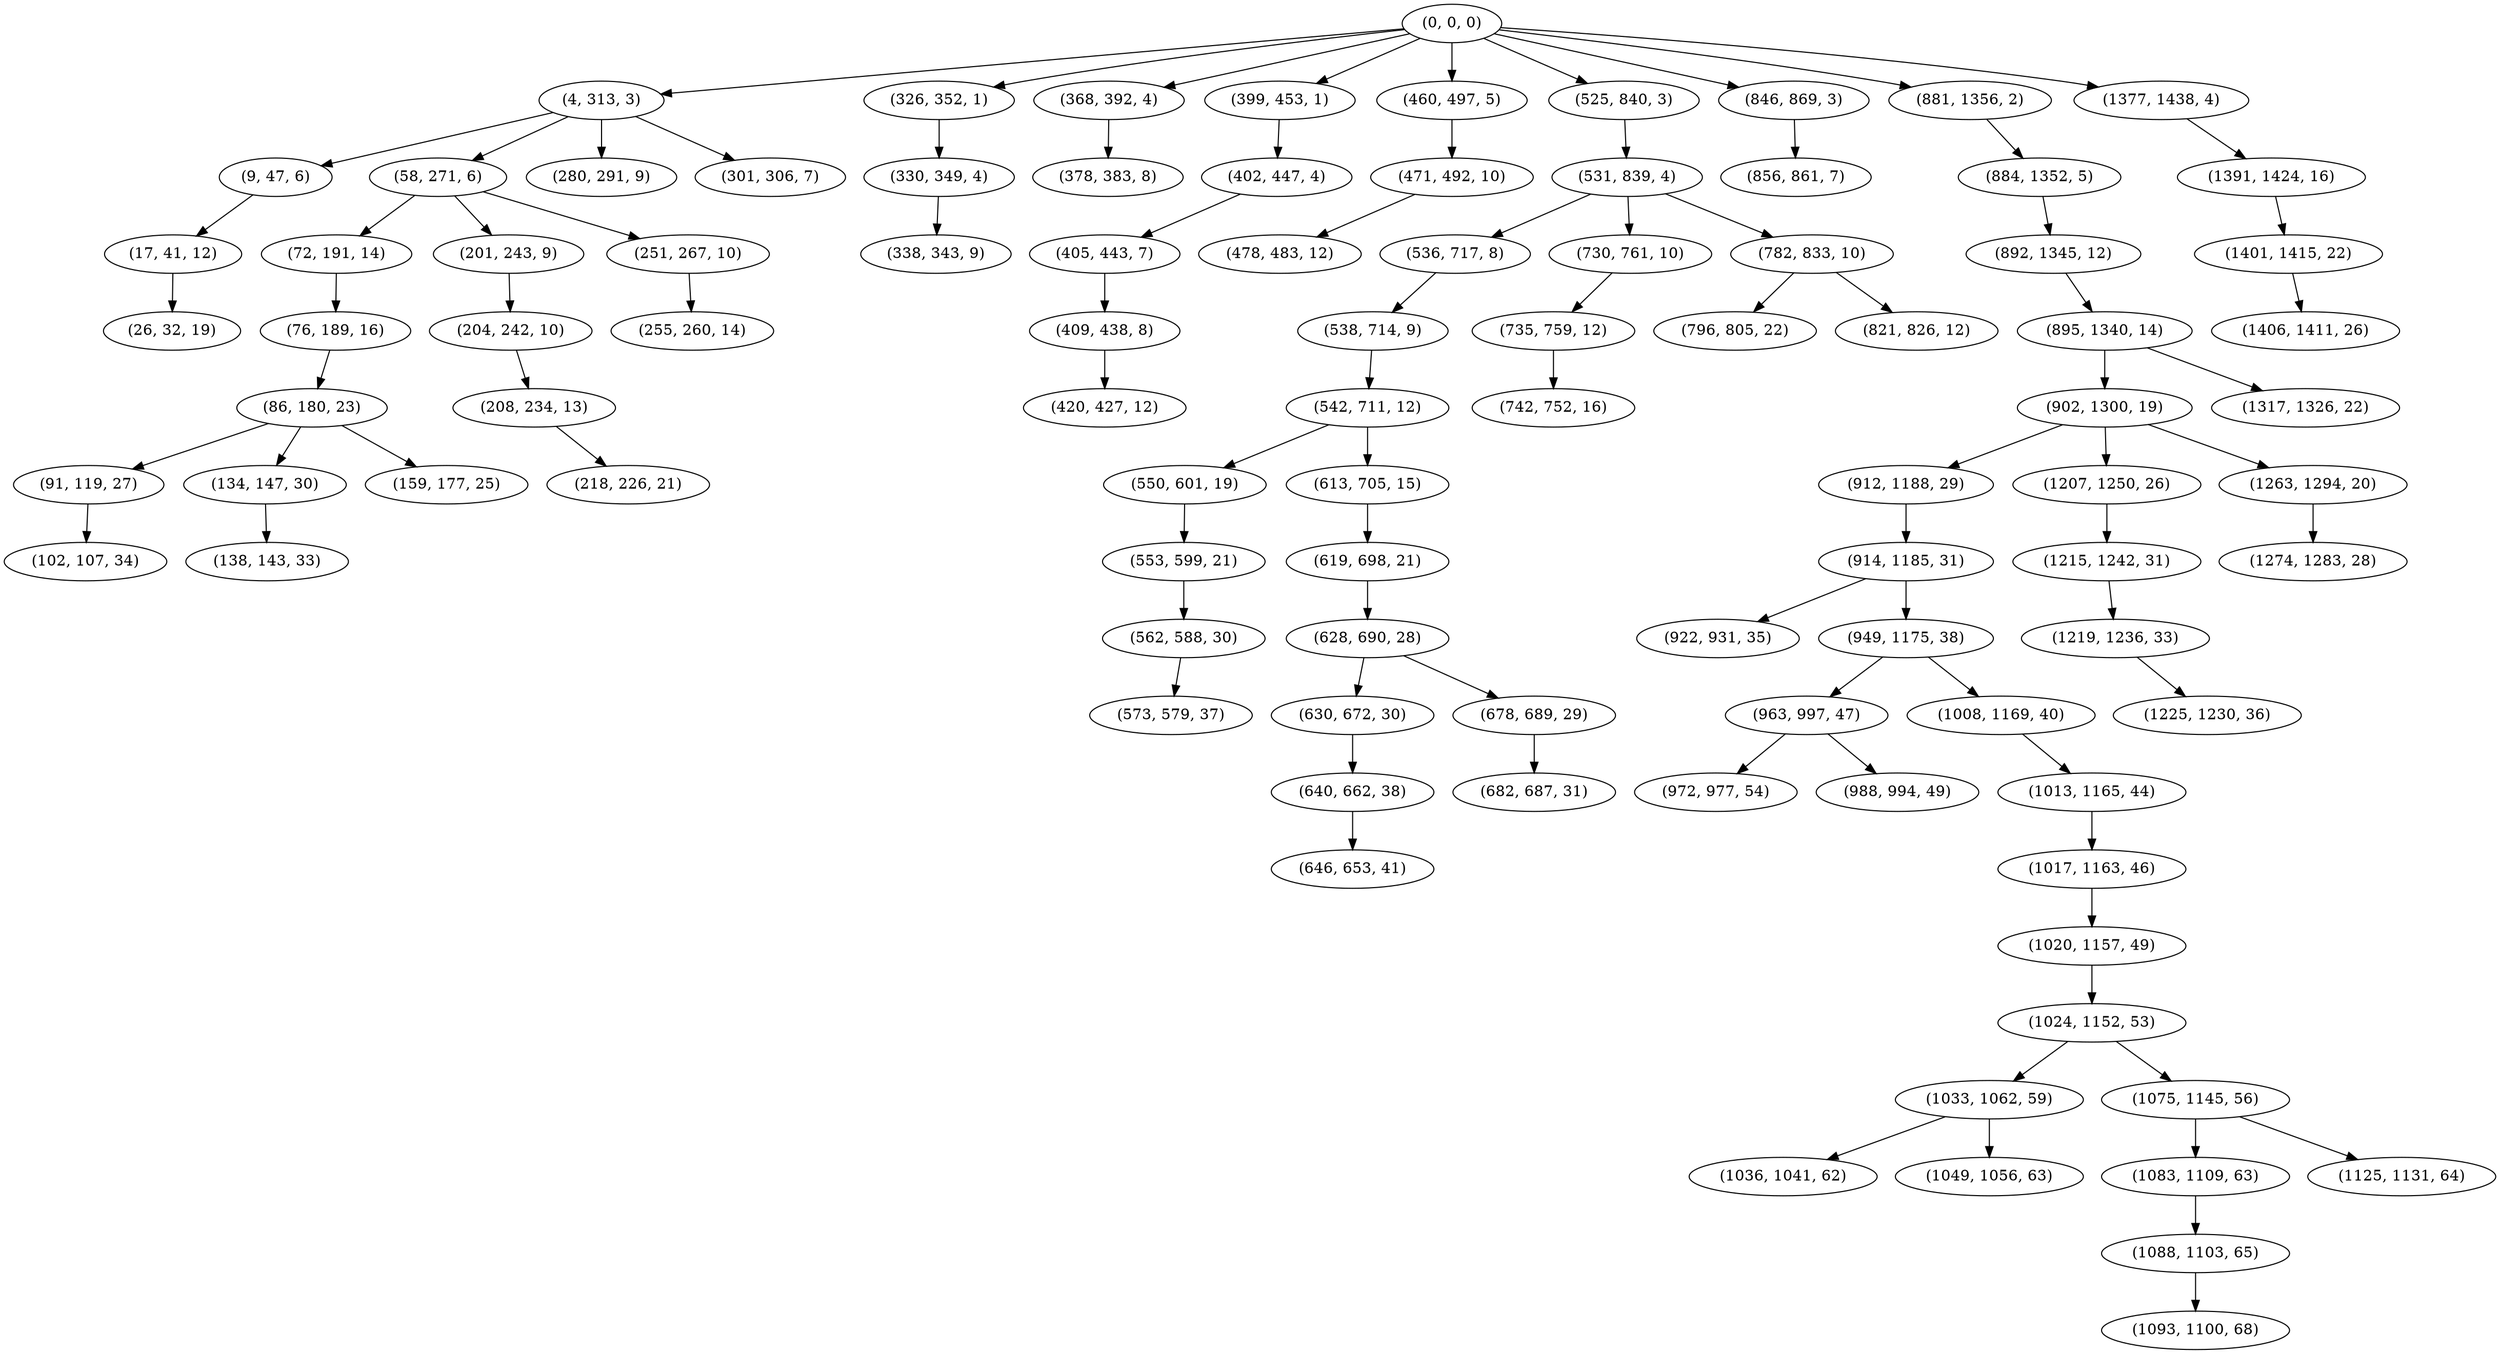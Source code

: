 digraph tree {
    "(0, 0, 0)";
    "(4, 313, 3)";
    "(9, 47, 6)";
    "(17, 41, 12)";
    "(26, 32, 19)";
    "(58, 271, 6)";
    "(72, 191, 14)";
    "(76, 189, 16)";
    "(86, 180, 23)";
    "(91, 119, 27)";
    "(102, 107, 34)";
    "(134, 147, 30)";
    "(138, 143, 33)";
    "(159, 177, 25)";
    "(201, 243, 9)";
    "(204, 242, 10)";
    "(208, 234, 13)";
    "(218, 226, 21)";
    "(251, 267, 10)";
    "(255, 260, 14)";
    "(280, 291, 9)";
    "(301, 306, 7)";
    "(326, 352, 1)";
    "(330, 349, 4)";
    "(338, 343, 9)";
    "(368, 392, 4)";
    "(378, 383, 8)";
    "(399, 453, 1)";
    "(402, 447, 4)";
    "(405, 443, 7)";
    "(409, 438, 8)";
    "(420, 427, 12)";
    "(460, 497, 5)";
    "(471, 492, 10)";
    "(478, 483, 12)";
    "(525, 840, 3)";
    "(531, 839, 4)";
    "(536, 717, 8)";
    "(538, 714, 9)";
    "(542, 711, 12)";
    "(550, 601, 19)";
    "(553, 599, 21)";
    "(562, 588, 30)";
    "(573, 579, 37)";
    "(613, 705, 15)";
    "(619, 698, 21)";
    "(628, 690, 28)";
    "(630, 672, 30)";
    "(640, 662, 38)";
    "(646, 653, 41)";
    "(678, 689, 29)";
    "(682, 687, 31)";
    "(730, 761, 10)";
    "(735, 759, 12)";
    "(742, 752, 16)";
    "(782, 833, 10)";
    "(796, 805, 22)";
    "(821, 826, 12)";
    "(846, 869, 3)";
    "(856, 861, 7)";
    "(881, 1356, 2)";
    "(884, 1352, 5)";
    "(892, 1345, 12)";
    "(895, 1340, 14)";
    "(902, 1300, 19)";
    "(912, 1188, 29)";
    "(914, 1185, 31)";
    "(922, 931, 35)";
    "(949, 1175, 38)";
    "(963, 997, 47)";
    "(972, 977, 54)";
    "(988, 994, 49)";
    "(1008, 1169, 40)";
    "(1013, 1165, 44)";
    "(1017, 1163, 46)";
    "(1020, 1157, 49)";
    "(1024, 1152, 53)";
    "(1033, 1062, 59)";
    "(1036, 1041, 62)";
    "(1049, 1056, 63)";
    "(1075, 1145, 56)";
    "(1083, 1109, 63)";
    "(1088, 1103, 65)";
    "(1093, 1100, 68)";
    "(1125, 1131, 64)";
    "(1207, 1250, 26)";
    "(1215, 1242, 31)";
    "(1219, 1236, 33)";
    "(1225, 1230, 36)";
    "(1263, 1294, 20)";
    "(1274, 1283, 28)";
    "(1317, 1326, 22)";
    "(1377, 1438, 4)";
    "(1391, 1424, 16)";
    "(1401, 1415, 22)";
    "(1406, 1411, 26)";
    "(0, 0, 0)" -> "(4, 313, 3)";
    "(0, 0, 0)" -> "(326, 352, 1)";
    "(0, 0, 0)" -> "(368, 392, 4)";
    "(0, 0, 0)" -> "(399, 453, 1)";
    "(0, 0, 0)" -> "(460, 497, 5)";
    "(0, 0, 0)" -> "(525, 840, 3)";
    "(0, 0, 0)" -> "(846, 869, 3)";
    "(0, 0, 0)" -> "(881, 1356, 2)";
    "(0, 0, 0)" -> "(1377, 1438, 4)";
    "(4, 313, 3)" -> "(9, 47, 6)";
    "(4, 313, 3)" -> "(58, 271, 6)";
    "(4, 313, 3)" -> "(280, 291, 9)";
    "(4, 313, 3)" -> "(301, 306, 7)";
    "(9, 47, 6)" -> "(17, 41, 12)";
    "(17, 41, 12)" -> "(26, 32, 19)";
    "(58, 271, 6)" -> "(72, 191, 14)";
    "(58, 271, 6)" -> "(201, 243, 9)";
    "(58, 271, 6)" -> "(251, 267, 10)";
    "(72, 191, 14)" -> "(76, 189, 16)";
    "(76, 189, 16)" -> "(86, 180, 23)";
    "(86, 180, 23)" -> "(91, 119, 27)";
    "(86, 180, 23)" -> "(134, 147, 30)";
    "(86, 180, 23)" -> "(159, 177, 25)";
    "(91, 119, 27)" -> "(102, 107, 34)";
    "(134, 147, 30)" -> "(138, 143, 33)";
    "(201, 243, 9)" -> "(204, 242, 10)";
    "(204, 242, 10)" -> "(208, 234, 13)";
    "(208, 234, 13)" -> "(218, 226, 21)";
    "(251, 267, 10)" -> "(255, 260, 14)";
    "(326, 352, 1)" -> "(330, 349, 4)";
    "(330, 349, 4)" -> "(338, 343, 9)";
    "(368, 392, 4)" -> "(378, 383, 8)";
    "(399, 453, 1)" -> "(402, 447, 4)";
    "(402, 447, 4)" -> "(405, 443, 7)";
    "(405, 443, 7)" -> "(409, 438, 8)";
    "(409, 438, 8)" -> "(420, 427, 12)";
    "(460, 497, 5)" -> "(471, 492, 10)";
    "(471, 492, 10)" -> "(478, 483, 12)";
    "(525, 840, 3)" -> "(531, 839, 4)";
    "(531, 839, 4)" -> "(536, 717, 8)";
    "(531, 839, 4)" -> "(730, 761, 10)";
    "(531, 839, 4)" -> "(782, 833, 10)";
    "(536, 717, 8)" -> "(538, 714, 9)";
    "(538, 714, 9)" -> "(542, 711, 12)";
    "(542, 711, 12)" -> "(550, 601, 19)";
    "(542, 711, 12)" -> "(613, 705, 15)";
    "(550, 601, 19)" -> "(553, 599, 21)";
    "(553, 599, 21)" -> "(562, 588, 30)";
    "(562, 588, 30)" -> "(573, 579, 37)";
    "(613, 705, 15)" -> "(619, 698, 21)";
    "(619, 698, 21)" -> "(628, 690, 28)";
    "(628, 690, 28)" -> "(630, 672, 30)";
    "(628, 690, 28)" -> "(678, 689, 29)";
    "(630, 672, 30)" -> "(640, 662, 38)";
    "(640, 662, 38)" -> "(646, 653, 41)";
    "(678, 689, 29)" -> "(682, 687, 31)";
    "(730, 761, 10)" -> "(735, 759, 12)";
    "(735, 759, 12)" -> "(742, 752, 16)";
    "(782, 833, 10)" -> "(796, 805, 22)";
    "(782, 833, 10)" -> "(821, 826, 12)";
    "(846, 869, 3)" -> "(856, 861, 7)";
    "(881, 1356, 2)" -> "(884, 1352, 5)";
    "(884, 1352, 5)" -> "(892, 1345, 12)";
    "(892, 1345, 12)" -> "(895, 1340, 14)";
    "(895, 1340, 14)" -> "(902, 1300, 19)";
    "(895, 1340, 14)" -> "(1317, 1326, 22)";
    "(902, 1300, 19)" -> "(912, 1188, 29)";
    "(902, 1300, 19)" -> "(1207, 1250, 26)";
    "(902, 1300, 19)" -> "(1263, 1294, 20)";
    "(912, 1188, 29)" -> "(914, 1185, 31)";
    "(914, 1185, 31)" -> "(922, 931, 35)";
    "(914, 1185, 31)" -> "(949, 1175, 38)";
    "(949, 1175, 38)" -> "(963, 997, 47)";
    "(949, 1175, 38)" -> "(1008, 1169, 40)";
    "(963, 997, 47)" -> "(972, 977, 54)";
    "(963, 997, 47)" -> "(988, 994, 49)";
    "(1008, 1169, 40)" -> "(1013, 1165, 44)";
    "(1013, 1165, 44)" -> "(1017, 1163, 46)";
    "(1017, 1163, 46)" -> "(1020, 1157, 49)";
    "(1020, 1157, 49)" -> "(1024, 1152, 53)";
    "(1024, 1152, 53)" -> "(1033, 1062, 59)";
    "(1024, 1152, 53)" -> "(1075, 1145, 56)";
    "(1033, 1062, 59)" -> "(1036, 1041, 62)";
    "(1033, 1062, 59)" -> "(1049, 1056, 63)";
    "(1075, 1145, 56)" -> "(1083, 1109, 63)";
    "(1075, 1145, 56)" -> "(1125, 1131, 64)";
    "(1083, 1109, 63)" -> "(1088, 1103, 65)";
    "(1088, 1103, 65)" -> "(1093, 1100, 68)";
    "(1207, 1250, 26)" -> "(1215, 1242, 31)";
    "(1215, 1242, 31)" -> "(1219, 1236, 33)";
    "(1219, 1236, 33)" -> "(1225, 1230, 36)";
    "(1263, 1294, 20)" -> "(1274, 1283, 28)";
    "(1377, 1438, 4)" -> "(1391, 1424, 16)";
    "(1391, 1424, 16)" -> "(1401, 1415, 22)";
    "(1401, 1415, 22)" -> "(1406, 1411, 26)";
}
